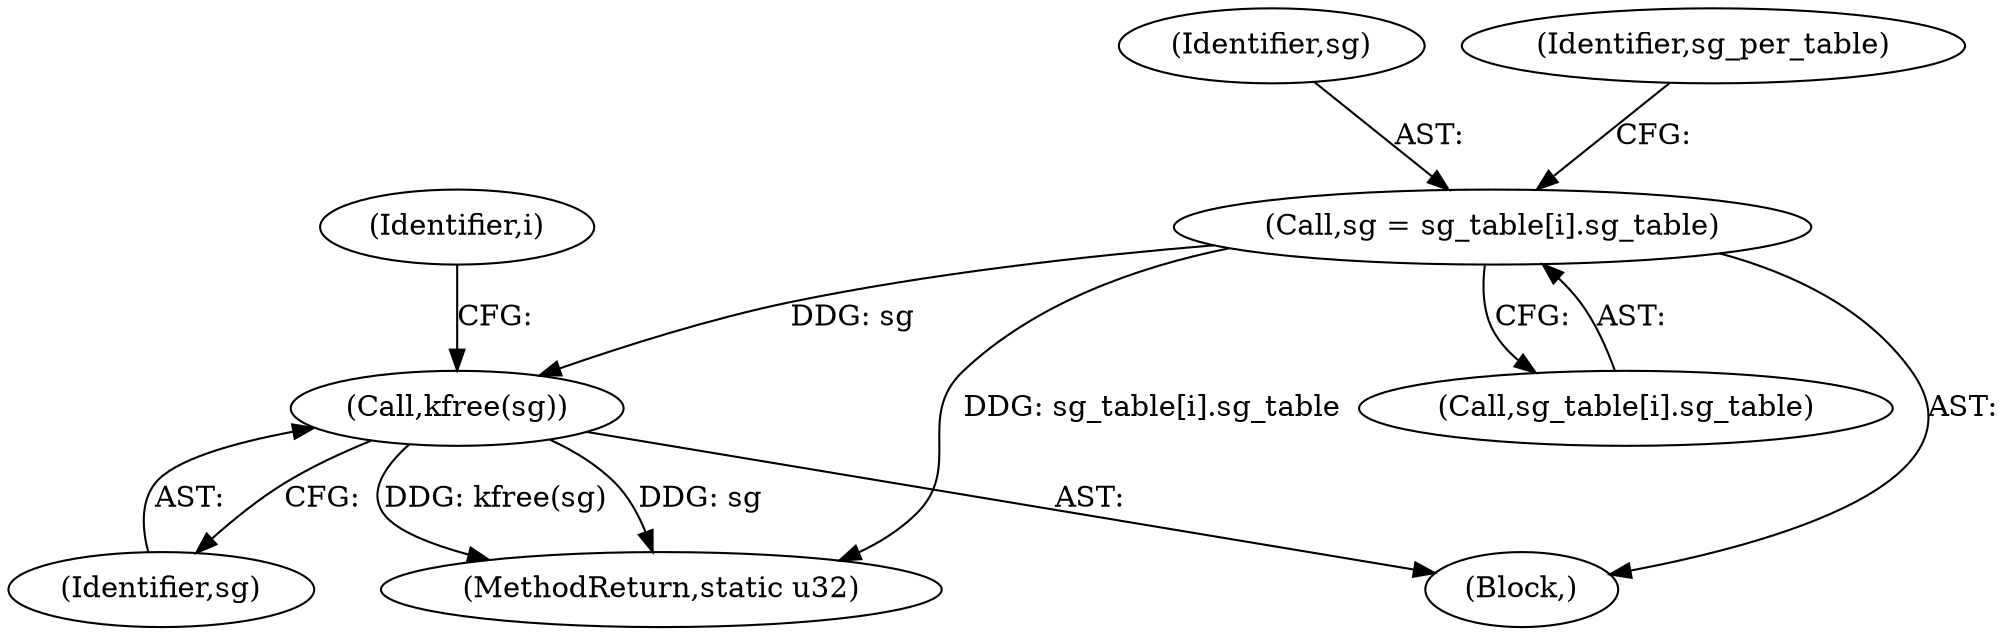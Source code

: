digraph "0_linux_4442dc8a92b8f9ad8ee9e7f8438f4c04c03a22dc_0@API" {
"1000162" [label="(Call,kfree(sg))"];
"1000124" [label="(Call,sg = sg_table[i].sg_table)"];
"1000122" [label="(Identifier,i)"];
"1000168" [label="(MethodReturn,static u32)"];
"1000125" [label="(Identifier,sg)"];
"1000123" [label="(Block,)"];
"1000124" [label="(Call,sg = sg_table[i].sg_table)"];
"1000126" [label="(Call,sg_table[i].sg_table)"];
"1000132" [label="(Identifier,sg_per_table)"];
"1000163" [label="(Identifier,sg)"];
"1000162" [label="(Call,kfree(sg))"];
"1000162" -> "1000123"  [label="AST: "];
"1000162" -> "1000163"  [label="CFG: "];
"1000163" -> "1000162"  [label="AST: "];
"1000122" -> "1000162"  [label="CFG: "];
"1000162" -> "1000168"  [label="DDG: sg"];
"1000162" -> "1000168"  [label="DDG: kfree(sg)"];
"1000124" -> "1000162"  [label="DDG: sg"];
"1000124" -> "1000123"  [label="AST: "];
"1000124" -> "1000126"  [label="CFG: "];
"1000125" -> "1000124"  [label="AST: "];
"1000126" -> "1000124"  [label="AST: "];
"1000132" -> "1000124"  [label="CFG: "];
"1000124" -> "1000168"  [label="DDG: sg_table[i].sg_table"];
}
